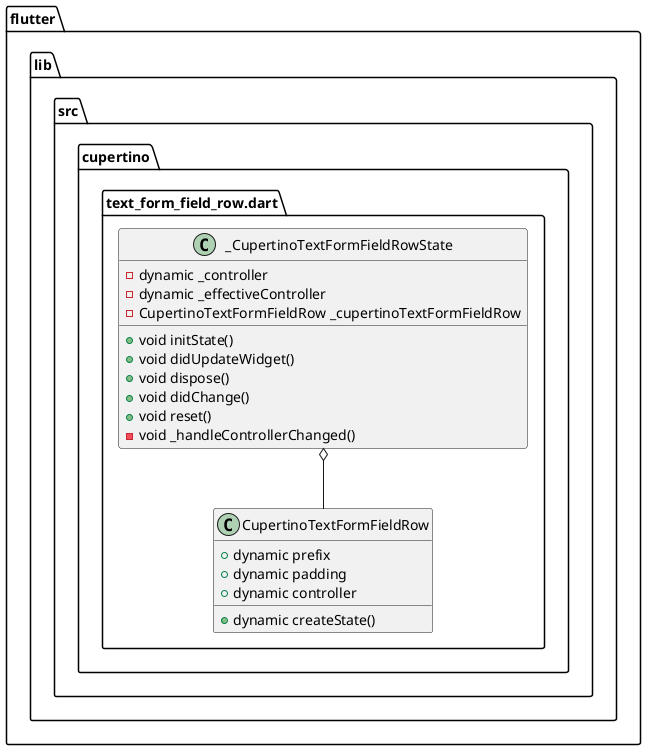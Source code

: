 @startuml
set namespaceSeparator ::

class "flutter::lib::src::cupertino::text_form_field_row.dart::CupertinoTextFormFieldRow" {
  +dynamic prefix
  +dynamic padding
  +dynamic controller
  +dynamic createState()
}

class "flutter::lib::src::cupertino::text_form_field_row.dart::_CupertinoTextFormFieldRowState" {
  -dynamic _controller
  -dynamic _effectiveController
  -CupertinoTextFormFieldRow _cupertinoTextFormFieldRow
  +void initState()
  +void didUpdateWidget()
  +void dispose()
  +void didChange()
  +void reset()
  -void _handleControllerChanged()
}

"flutter::lib::src::cupertino::text_form_field_row.dart::_CupertinoTextFormFieldRowState" o-- "flutter::lib::src::cupertino::text_form_field_row.dart::CupertinoTextFormFieldRow"


@enduml